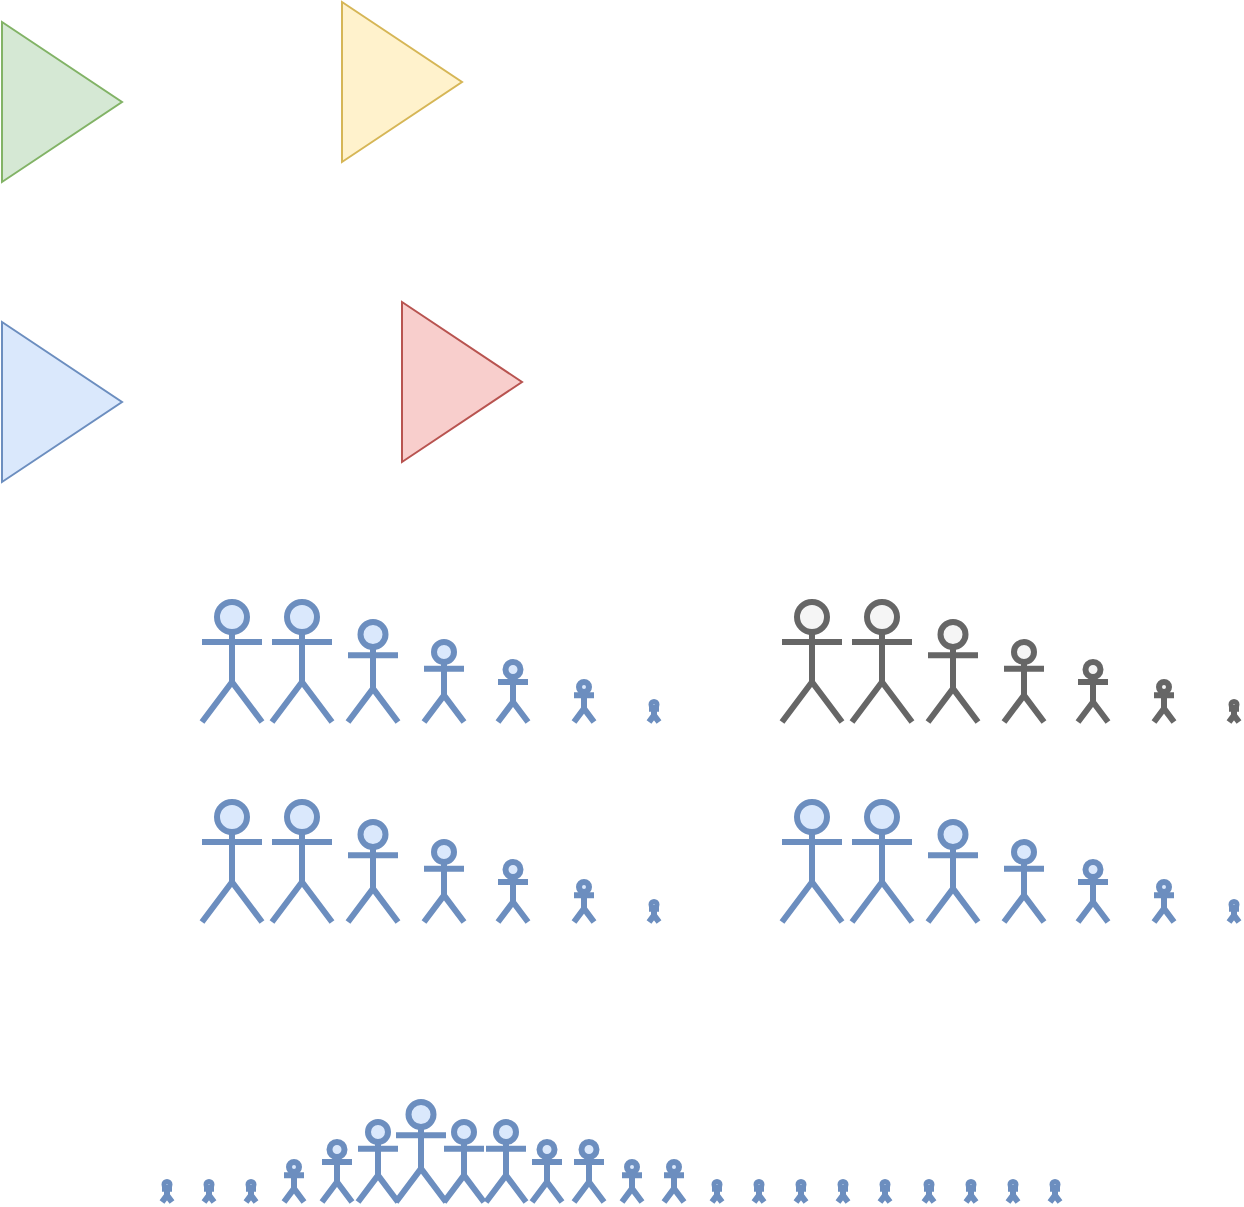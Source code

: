 <mxfile version="15.4.0" type="device"><diagram id="AplT1g-NvPKGXHIIfUqW" name="第 1 页"><mxGraphModel dx="946" dy="725" grid="1" gridSize="10" guides="1" tooltips="1" connect="1" arrows="1" fold="1" page="1" pageScale="1" pageWidth="827" pageHeight="1169" math="0" shadow="0"><root><mxCell id="0"/><mxCell id="1" parent="0"/><mxCell id="wAu6Dzoe4fBpkCHyqumv-1" value="" style="triangle;whiteSpace=wrap;html=1;fillColor=#d5e8d4;strokeColor=#82b366;" parent="1" vertex="1"><mxGeometry x="90" y="140" width="60" height="80" as="geometry"/></mxCell><mxCell id="wAu6Dzoe4fBpkCHyqumv-2" value="" style="triangle;whiteSpace=wrap;html=1;fillColor=#dae8fc;strokeColor=#6c8ebf;" parent="1" vertex="1"><mxGeometry x="90" y="290" width="60" height="80" as="geometry"/></mxCell><mxCell id="wAu6Dzoe4fBpkCHyqumv-3" value="" style="triangle;whiteSpace=wrap;html=1;fillColor=#f8cecc;strokeColor=#b85450;" parent="1" vertex="1"><mxGeometry x="290" y="280" width="60" height="80" as="geometry"/></mxCell><mxCell id="wAu6Dzoe4fBpkCHyqumv-4" value="" style="triangle;whiteSpace=wrap;html=1;fillColor=#fff2cc;strokeColor=#d6b656;" parent="1" vertex="1"><mxGeometry x="260" y="130" width="60" height="80" as="geometry"/></mxCell><mxCell id="wAu6Dzoe4fBpkCHyqumv-14" value="" style="shape=umlActor;verticalLabelPosition=bottom;verticalAlign=top;html=1;outlineConnect=0;strokeWidth=3;fillColor=#dae8fc;strokeColor=#6c8ebf;" parent="1" vertex="1"><mxGeometry x="225" y="530" width="30" height="60" as="geometry"/></mxCell><mxCell id="wAu6Dzoe4fBpkCHyqumv-15" value="" style="shape=umlActor;verticalLabelPosition=bottom;verticalAlign=top;html=1;outlineConnect=0;strokeWidth=3;aspect=fixed;fillColor=#dae8fc;strokeColor=#6c8ebf;" parent="1" vertex="1"><mxGeometry x="263" y="540" width="25" height="50" as="geometry"/></mxCell><mxCell id="wAu6Dzoe4fBpkCHyqumv-16" value="" style="shape=umlActor;verticalLabelPosition=bottom;verticalAlign=top;html=1;outlineConnect=0;strokeWidth=3;aspect=fixed;fillColor=#dae8fc;strokeColor=#6c8ebf;" parent="1" vertex="1"><mxGeometry x="301" y="550" width="20" height="40" as="geometry"/></mxCell><mxCell id="wAu6Dzoe4fBpkCHyqumv-17" value="" style="shape=umlActor;verticalLabelPosition=bottom;verticalAlign=top;html=1;outlineConnect=0;strokeWidth=3;aspect=fixed;fillColor=#dae8fc;strokeColor=#6c8ebf;" parent="1" vertex="1"><mxGeometry x="338" y="560" width="15" height="30" as="geometry"/></mxCell><mxCell id="wAu6Dzoe4fBpkCHyqumv-18" value="" style="shape=umlActor;verticalLabelPosition=bottom;verticalAlign=top;html=1;outlineConnect=0;strokeWidth=3;aspect=fixed;fillColor=#dae8fc;strokeColor=#6c8ebf;" parent="1" vertex="1"><mxGeometry x="376" y="570" width="10" height="20" as="geometry"/></mxCell><mxCell id="wAu6Dzoe4fBpkCHyqumv-19" value="" style="shape=umlActor;verticalLabelPosition=bottom;verticalAlign=top;html=1;outlineConnect=0;strokeWidth=3;aspect=fixed;fillColor=#dae8fc;strokeColor=#6c8ebf;" parent="1" vertex="1"><mxGeometry x="413.5" y="580" width="5" height="10" as="geometry"/></mxCell><mxCell id="wAu6Dzoe4fBpkCHyqumv-20" value="" style="shape=umlActor;verticalLabelPosition=bottom;verticalAlign=top;html=1;outlineConnect=0;strokeWidth=3;fillColor=#dae8fc;strokeColor=#6c8ebf;" parent="1" vertex="1"><mxGeometry x="190" y="530" width="30" height="60" as="geometry"/></mxCell><mxCell id="wAu6Dzoe4fBpkCHyqumv-21" value="" style="shape=umlActor;verticalLabelPosition=bottom;verticalAlign=top;html=1;outlineConnect=0;strokeWidth=3;fillColor=#f5f5f5;strokeColor=#666666;fontColor=#333333;" parent="1" vertex="1"><mxGeometry x="515" y="430" width="30" height="60" as="geometry"/></mxCell><mxCell id="wAu6Dzoe4fBpkCHyqumv-22" value="" style="shape=umlActor;verticalLabelPosition=bottom;verticalAlign=top;html=1;outlineConnect=0;strokeWidth=3;aspect=fixed;fillColor=#f5f5f5;strokeColor=#666666;fontColor=#333333;" parent="1" vertex="1"><mxGeometry x="553" y="440" width="25" height="50" as="geometry"/></mxCell><mxCell id="wAu6Dzoe4fBpkCHyqumv-23" value="" style="shape=umlActor;verticalLabelPosition=bottom;verticalAlign=top;html=1;outlineConnect=0;strokeWidth=3;aspect=fixed;fillColor=#f5f5f5;strokeColor=#666666;fontColor=#333333;" parent="1" vertex="1"><mxGeometry x="591" y="450" width="20" height="40" as="geometry"/></mxCell><mxCell id="wAu6Dzoe4fBpkCHyqumv-24" value="" style="shape=umlActor;verticalLabelPosition=bottom;verticalAlign=top;html=1;outlineConnect=0;strokeWidth=3;aspect=fixed;fillColor=#f5f5f5;strokeColor=#666666;fontColor=#333333;" parent="1" vertex="1"><mxGeometry x="628" y="460" width="15" height="30" as="geometry"/></mxCell><mxCell id="wAu6Dzoe4fBpkCHyqumv-25" value="" style="shape=umlActor;verticalLabelPosition=bottom;verticalAlign=top;html=1;outlineConnect=0;strokeWidth=3;aspect=fixed;fillColor=#f5f5f5;strokeColor=#666666;fontColor=#333333;" parent="1" vertex="1"><mxGeometry x="666" y="470" width="10" height="20" as="geometry"/></mxCell><mxCell id="wAu6Dzoe4fBpkCHyqumv-26" value="" style="shape=umlActor;verticalLabelPosition=bottom;verticalAlign=top;html=1;outlineConnect=0;strokeWidth=3;aspect=fixed;fillColor=#f5f5f5;strokeColor=#666666;fontColor=#333333;" parent="1" vertex="1"><mxGeometry x="703.5" y="480" width="5" height="10" as="geometry"/></mxCell><mxCell id="wAu6Dzoe4fBpkCHyqumv-27" value="" style="shape=umlActor;verticalLabelPosition=bottom;verticalAlign=top;html=1;outlineConnect=0;strokeWidth=3;fillColor=#f5f5f5;strokeColor=#666666;fontColor=#333333;" parent="1" vertex="1"><mxGeometry x="480" y="430" width="30" height="60" as="geometry"/></mxCell><mxCell id="wAu6Dzoe4fBpkCHyqumv-28" value="" style="shape=umlActor;verticalLabelPosition=bottom;verticalAlign=top;html=1;outlineConnect=0;strokeWidth=3;fillColor=#dae8fc;strokeColor=#6c8ebf;" parent="1" vertex="1"><mxGeometry x="515" y="530" width="30" height="60" as="geometry"/></mxCell><mxCell id="wAu6Dzoe4fBpkCHyqumv-29" value="" style="shape=umlActor;verticalLabelPosition=bottom;verticalAlign=top;html=1;outlineConnect=0;strokeWidth=3;aspect=fixed;fillColor=#dae8fc;strokeColor=#6c8ebf;" parent="1" vertex="1"><mxGeometry x="553" y="540" width="25" height="50" as="geometry"/></mxCell><mxCell id="wAu6Dzoe4fBpkCHyqumv-30" value="" style="shape=umlActor;verticalLabelPosition=bottom;verticalAlign=top;html=1;outlineConnect=0;strokeWidth=3;aspect=fixed;fillColor=#dae8fc;strokeColor=#6c8ebf;" parent="1" vertex="1"><mxGeometry x="591" y="550" width="20" height="40" as="geometry"/></mxCell><mxCell id="wAu6Dzoe4fBpkCHyqumv-31" value="" style="shape=umlActor;verticalLabelPosition=bottom;verticalAlign=top;html=1;outlineConnect=0;strokeWidth=3;aspect=fixed;fillColor=#dae8fc;strokeColor=#6c8ebf;" parent="1" vertex="1"><mxGeometry x="628" y="560" width="15" height="30" as="geometry"/></mxCell><mxCell id="wAu6Dzoe4fBpkCHyqumv-32" value="" style="shape=umlActor;verticalLabelPosition=bottom;verticalAlign=top;html=1;outlineConnect=0;strokeWidth=3;aspect=fixed;fillColor=#dae8fc;strokeColor=#6c8ebf;" parent="1" vertex="1"><mxGeometry x="666" y="570" width="10" height="20" as="geometry"/></mxCell><mxCell id="wAu6Dzoe4fBpkCHyqumv-33" value="" style="shape=umlActor;verticalLabelPosition=bottom;verticalAlign=top;html=1;outlineConnect=0;strokeWidth=3;aspect=fixed;fillColor=#dae8fc;strokeColor=#6c8ebf;" parent="1" vertex="1"><mxGeometry x="703.5" y="580" width="5" height="10" as="geometry"/></mxCell><mxCell id="wAu6Dzoe4fBpkCHyqumv-34" value="" style="shape=umlActor;verticalLabelPosition=bottom;verticalAlign=top;html=1;outlineConnect=0;strokeWidth=3;fillColor=#dae8fc;strokeColor=#6c8ebf;" parent="1" vertex="1"><mxGeometry x="480" y="530" width="30" height="60" as="geometry"/></mxCell><mxCell id="wAu6Dzoe4fBpkCHyqumv-35" value="" style="group" parent="1" vertex="1" connectable="0"><mxGeometry x="190" y="430" width="228.5" height="60" as="geometry"/></mxCell><mxCell id="wAu6Dzoe4fBpkCHyqumv-5" value="" style="shape=umlActor;verticalLabelPosition=bottom;verticalAlign=top;html=1;outlineConnect=0;strokeWidth=3;fillColor=#dae8fc;strokeColor=#6c8ebf;" parent="wAu6Dzoe4fBpkCHyqumv-35" vertex="1"><mxGeometry x="35" width="30" height="60" as="geometry"/></mxCell><mxCell id="wAu6Dzoe4fBpkCHyqumv-6" value="" style="shape=umlActor;verticalLabelPosition=bottom;verticalAlign=top;html=1;outlineConnect=0;strokeWidth=3;aspect=fixed;fillColor=#dae8fc;strokeColor=#6c8ebf;" parent="wAu6Dzoe4fBpkCHyqumv-35" vertex="1"><mxGeometry x="73" y="10" width="25" height="50" as="geometry"/></mxCell><mxCell id="wAu6Dzoe4fBpkCHyqumv-7" value="" style="shape=umlActor;verticalLabelPosition=bottom;verticalAlign=top;html=1;outlineConnect=0;strokeWidth=3;aspect=fixed;fillColor=#dae8fc;strokeColor=#6c8ebf;" parent="wAu6Dzoe4fBpkCHyqumv-35" vertex="1"><mxGeometry x="111" y="20" width="20" height="40" as="geometry"/></mxCell><mxCell id="wAu6Dzoe4fBpkCHyqumv-8" value="" style="shape=umlActor;verticalLabelPosition=bottom;verticalAlign=top;html=1;outlineConnect=0;strokeWidth=3;aspect=fixed;fillColor=#dae8fc;strokeColor=#6c8ebf;" parent="wAu6Dzoe4fBpkCHyqumv-35" vertex="1"><mxGeometry x="148" y="30" width="15" height="30" as="geometry"/></mxCell><mxCell id="wAu6Dzoe4fBpkCHyqumv-9" value="" style="shape=umlActor;verticalLabelPosition=bottom;verticalAlign=top;html=1;outlineConnect=0;strokeWidth=3;aspect=fixed;fillColor=#dae8fc;strokeColor=#6c8ebf;" parent="wAu6Dzoe4fBpkCHyqumv-35" vertex="1"><mxGeometry x="186" y="40" width="10" height="20" as="geometry"/></mxCell><mxCell id="wAu6Dzoe4fBpkCHyqumv-10" value="" style="shape=umlActor;verticalLabelPosition=bottom;verticalAlign=top;html=1;outlineConnect=0;strokeWidth=3;aspect=fixed;fillColor=#dae8fc;strokeColor=#6c8ebf;" parent="wAu6Dzoe4fBpkCHyqumv-35" vertex="1"><mxGeometry x="223.5" y="50" width="5" height="10" as="geometry"/></mxCell><mxCell id="wAu6Dzoe4fBpkCHyqumv-11" value="" style="shape=umlActor;verticalLabelPosition=bottom;verticalAlign=top;html=1;outlineConnect=0;strokeWidth=3;fillColor=#dae8fc;strokeColor=#6c8ebf;" parent="wAu6Dzoe4fBpkCHyqumv-35" vertex="1"><mxGeometry width="30" height="60" as="geometry"/></mxCell><mxCell id="wAu6Dzoe4fBpkCHyqumv-62" value="" style="group" parent="1" vertex="1" connectable="0"><mxGeometry x="170" y="680" width="449" height="50" as="geometry"/></mxCell><mxCell id="wAu6Dzoe4fBpkCHyqumv-36" value="" style="shape=umlActor;verticalLabelPosition=bottom;verticalAlign=top;html=1;outlineConnect=0;strokeWidth=3;aspect=fixed;fillColor=#dae8fc;strokeColor=#6c8ebf;" parent="wAu6Dzoe4fBpkCHyqumv-62" vertex="1"><mxGeometry x="162" y="10" width="20" height="40" as="geometry"/></mxCell><mxCell id="wAu6Dzoe4fBpkCHyqumv-37" value="" style="shape=umlActor;verticalLabelPosition=bottom;verticalAlign=top;html=1;outlineConnect=0;strokeWidth=3;aspect=fixed;fillColor=#dae8fc;strokeColor=#6c8ebf;" parent="wAu6Dzoe4fBpkCHyqumv-62" vertex="1"><mxGeometry x="206" y="20" width="15" height="30" as="geometry"/></mxCell><mxCell id="wAu6Dzoe4fBpkCHyqumv-38" value="" style="shape=umlActor;verticalLabelPosition=bottom;verticalAlign=top;html=1;outlineConnect=0;strokeWidth=3;aspect=fixed;fillColor=#dae8fc;strokeColor=#6c8ebf;" parent="wAu6Dzoe4fBpkCHyqumv-62" vertex="1"><mxGeometry x="251" y="30" width="10" height="20" as="geometry"/></mxCell><mxCell id="wAu6Dzoe4fBpkCHyqumv-39" value="" style="shape=umlActor;verticalLabelPosition=bottom;verticalAlign=top;html=1;outlineConnect=0;strokeWidth=3;aspect=fixed;fillColor=#dae8fc;strokeColor=#6c8ebf;" parent="wAu6Dzoe4fBpkCHyqumv-62" vertex="1"><mxGeometry x="296" y="40" width="5" height="10" as="geometry"/></mxCell><mxCell id="wAu6Dzoe4fBpkCHyqumv-40" value="" style="shape=umlActor;verticalLabelPosition=bottom;verticalAlign=top;html=1;outlineConnect=0;strokeWidth=3;aspect=fixed;fillColor=#dae8fc;strokeColor=#6c8ebf;" parent="wAu6Dzoe4fBpkCHyqumv-62" vertex="1"><mxGeometry x="117" width="25" height="50" as="geometry"/></mxCell><mxCell id="wAu6Dzoe4fBpkCHyqumv-42" value="" style="shape=umlActor;verticalLabelPosition=bottom;verticalAlign=top;html=1;outlineConnect=0;strokeWidth=3;aspect=fixed;fillColor=#dae8fc;strokeColor=#6c8ebf;" parent="wAu6Dzoe4fBpkCHyqumv-62" vertex="1"><mxGeometry x="141" y="10" width="20" height="40" as="geometry"/></mxCell><mxCell id="wAu6Dzoe4fBpkCHyqumv-43" value="" style="shape=umlActor;verticalLabelPosition=bottom;verticalAlign=top;html=1;outlineConnect=0;strokeWidth=3;aspect=fixed;fillColor=#dae8fc;strokeColor=#6c8ebf;" parent="wAu6Dzoe4fBpkCHyqumv-62" vertex="1"><mxGeometry x="98" y="10" width="20" height="40" as="geometry"/></mxCell><mxCell id="wAu6Dzoe4fBpkCHyqumv-44" value="" style="shape=umlActor;verticalLabelPosition=bottom;verticalAlign=top;html=1;outlineConnect=0;strokeWidth=3;aspect=fixed;fillColor=#dae8fc;strokeColor=#6c8ebf;" parent="wAu6Dzoe4fBpkCHyqumv-62" vertex="1"><mxGeometry x="185" y="20" width="15" height="30" as="geometry"/></mxCell><mxCell id="wAu6Dzoe4fBpkCHyqumv-45" value="" style="shape=umlActor;verticalLabelPosition=bottom;verticalAlign=top;html=1;outlineConnect=0;strokeWidth=3;aspect=fixed;fillColor=#dae8fc;strokeColor=#6c8ebf;" parent="wAu6Dzoe4fBpkCHyqumv-62" vertex="1"><mxGeometry x="80" y="20" width="15" height="30" as="geometry"/></mxCell><mxCell id="wAu6Dzoe4fBpkCHyqumv-46" value="" style="shape=umlActor;verticalLabelPosition=bottom;verticalAlign=top;html=1;outlineConnect=0;strokeWidth=3;aspect=fixed;fillColor=#dae8fc;strokeColor=#6c8ebf;" parent="wAu6Dzoe4fBpkCHyqumv-62" vertex="1"><mxGeometry x="230" y="30" width="10" height="20" as="geometry"/></mxCell><mxCell id="wAu6Dzoe4fBpkCHyqumv-47" value="" style="shape=umlActor;verticalLabelPosition=bottom;verticalAlign=top;html=1;outlineConnect=0;strokeWidth=3;aspect=fixed;fillColor=#dae8fc;strokeColor=#6c8ebf;" parent="wAu6Dzoe4fBpkCHyqumv-62" vertex="1"><mxGeometry x="61" y="30" width="10" height="20" as="geometry"/></mxCell><mxCell id="wAu6Dzoe4fBpkCHyqumv-48" value="" style="shape=umlActor;verticalLabelPosition=bottom;verticalAlign=top;html=1;outlineConnect=0;strokeWidth=3;aspect=fixed;fillColor=#dae8fc;strokeColor=#6c8ebf;" parent="wAu6Dzoe4fBpkCHyqumv-62" vertex="1"><mxGeometry x="275" y="40" width="5" height="10" as="geometry"/></mxCell><mxCell id="wAu6Dzoe4fBpkCHyqumv-49" value="" style="shape=umlActor;verticalLabelPosition=bottom;verticalAlign=top;html=1;outlineConnect=0;strokeWidth=3;aspect=fixed;fillColor=#dae8fc;strokeColor=#6c8ebf;" parent="wAu6Dzoe4fBpkCHyqumv-62" vertex="1"><mxGeometry x="42" y="40" width="5" height="10" as="geometry"/></mxCell><mxCell id="wAu6Dzoe4fBpkCHyqumv-50" value="" style="shape=umlActor;verticalLabelPosition=bottom;verticalAlign=top;html=1;outlineConnect=0;strokeWidth=3;aspect=fixed;fillColor=#dae8fc;strokeColor=#6c8ebf;" parent="wAu6Dzoe4fBpkCHyqumv-62" vertex="1"><mxGeometry x="21" y="40" width="5" height="10" as="geometry"/></mxCell><mxCell id="wAu6Dzoe4fBpkCHyqumv-51" value="" style="shape=umlActor;verticalLabelPosition=bottom;verticalAlign=top;html=1;outlineConnect=0;strokeWidth=3;aspect=fixed;fillColor=#dae8fc;strokeColor=#6c8ebf;" parent="wAu6Dzoe4fBpkCHyqumv-62" vertex="1"><mxGeometry y="40" width="5" height="10" as="geometry"/></mxCell><mxCell id="wAu6Dzoe4fBpkCHyqumv-53" value="" style="shape=umlActor;verticalLabelPosition=bottom;verticalAlign=top;html=1;outlineConnect=0;strokeWidth=3;aspect=fixed;fillColor=#dae8fc;strokeColor=#6c8ebf;" parent="wAu6Dzoe4fBpkCHyqumv-62" vertex="1"><mxGeometry x="359" y="40" width="5" height="10" as="geometry"/></mxCell><mxCell id="wAu6Dzoe4fBpkCHyqumv-54" value="" style="shape=umlActor;verticalLabelPosition=bottom;verticalAlign=top;html=1;outlineConnect=0;strokeWidth=3;aspect=fixed;fillColor=#dae8fc;strokeColor=#6c8ebf;" parent="wAu6Dzoe4fBpkCHyqumv-62" vertex="1"><mxGeometry x="338" y="40" width="5" height="10" as="geometry"/></mxCell><mxCell id="wAu6Dzoe4fBpkCHyqumv-55" value="" style="shape=umlActor;verticalLabelPosition=bottom;verticalAlign=top;html=1;outlineConnect=0;strokeWidth=3;aspect=fixed;fillColor=#dae8fc;strokeColor=#6c8ebf;" parent="wAu6Dzoe4fBpkCHyqumv-62" vertex="1"><mxGeometry x="317" y="40" width="5" height="10" as="geometry"/></mxCell><mxCell id="wAu6Dzoe4fBpkCHyqumv-56" value="" style="shape=umlActor;verticalLabelPosition=bottom;verticalAlign=top;html=1;outlineConnect=0;strokeWidth=3;aspect=fixed;fillColor=#dae8fc;strokeColor=#6c8ebf;" parent="wAu6Dzoe4fBpkCHyqumv-62" vertex="1"><mxGeometry x="381" y="40" width="5" height="10" as="geometry"/></mxCell><mxCell id="wAu6Dzoe4fBpkCHyqumv-57" value="" style="shape=umlActor;verticalLabelPosition=bottom;verticalAlign=top;html=1;outlineConnect=0;strokeWidth=3;aspect=fixed;fillColor=#dae8fc;strokeColor=#6c8ebf;" parent="wAu6Dzoe4fBpkCHyqumv-62" vertex="1"><mxGeometry x="423" y="40" width="5" height="10" as="geometry"/></mxCell><mxCell id="wAu6Dzoe4fBpkCHyqumv-58" value="" style="shape=umlActor;verticalLabelPosition=bottom;verticalAlign=top;html=1;outlineConnect=0;strokeWidth=3;aspect=fixed;fillColor=#dae8fc;strokeColor=#6c8ebf;" parent="wAu6Dzoe4fBpkCHyqumv-62" vertex="1"><mxGeometry x="402" y="40" width="5" height="10" as="geometry"/></mxCell><mxCell id="wAu6Dzoe4fBpkCHyqumv-59" value="" style="shape=umlActor;verticalLabelPosition=bottom;verticalAlign=top;html=1;outlineConnect=0;strokeWidth=3;aspect=fixed;fillColor=#dae8fc;strokeColor=#6c8ebf;" parent="wAu6Dzoe4fBpkCHyqumv-62" vertex="1"><mxGeometry x="444" y="40" width="5" height="10" as="geometry"/></mxCell></root></mxGraphModel></diagram></mxfile>